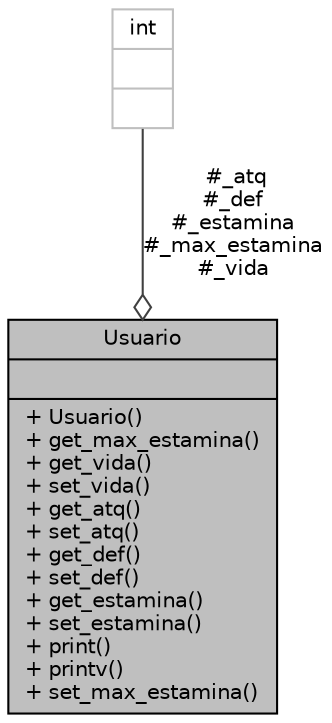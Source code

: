 digraph "Usuario"
{
 // LATEX_PDF_SIZE
  edge [fontname="Helvetica",fontsize="10",labelfontname="Helvetica",labelfontsize="10"];
  node [fontname="Helvetica",fontsize="10",shape=record];
  Node1 [label="{Usuario\n||+ Usuario()\l+ get_max_estamina()\l+ get_vida()\l+ set_vida()\l+ get_atq()\l+ set_atq()\l+ get_def()\l+ set_def()\l+ get_estamina()\l+ set_estamina()\l+ print()\l+ printv()\l+ set_max_estamina()\l}",height=0.2,width=0.4,color="black", fillcolor="grey75", style="filled", fontcolor="black",tooltip=" "];
  Node2 -> Node1 [color="grey25",fontsize="10",style="solid",label=" #_atq\n#_def\n#_estamina\n#_max_estamina\n#_vida" ,arrowhead="odiamond",fontname="Helvetica"];
  Node2 [label="{int\n||}",height=0.2,width=0.4,color="grey75", fillcolor="white", style="filled",tooltip=" "];
}
